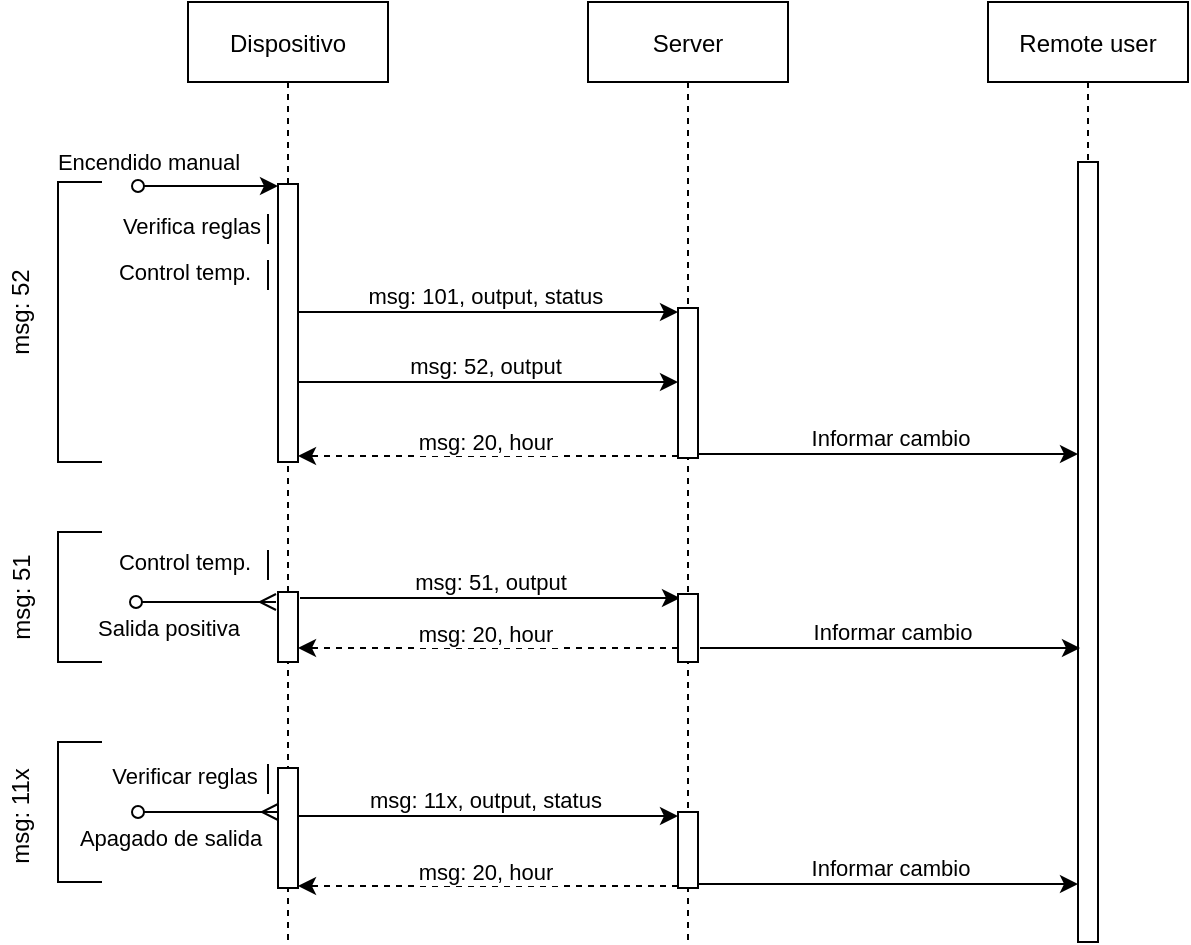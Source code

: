 <mxfile version="13.6.9" type="device"><diagram id="kgpKYQtTHZ0yAKxKKP6v" name="Page-1"><mxGraphModel dx="862" dy="534" grid="1" gridSize="10" guides="1" tooltips="1" connect="1" arrows="1" fold="1" page="1" pageScale="1" pageWidth="850" pageHeight="1100" math="0" shadow="0"><root><mxCell id="0"/><mxCell id="1" parent="0"/><mxCell id="3nuBFxr9cyL0pnOWT2aG-1" value="Dispositivo" style="shape=umlLifeline;perimeter=lifelinePerimeter;container=1;collapsible=0;recursiveResize=0;rounded=0;shadow=0;strokeWidth=1;" parent="1" vertex="1"><mxGeometry x="120" y="80" width="100" height="470" as="geometry"/></mxCell><mxCell id="3nuBFxr9cyL0pnOWT2aG-2" value="" style="points=[];perimeter=orthogonalPerimeter;rounded=0;shadow=0;strokeWidth=1;gradientColor=#FFFFFF;" parent="3nuBFxr9cyL0pnOWT2aG-1" vertex="1"><mxGeometry x="45" y="91" width="10" height="139" as="geometry"/></mxCell><mxCell id="Gy_uU0Vs6qqFBL3VLh8N-54" value="" style="points=[];perimeter=orthogonalPerimeter;rounded=0;shadow=0;strokeWidth=1;" parent="3nuBFxr9cyL0pnOWT2aG-1" vertex="1"><mxGeometry x="45" y="295" width="10" height="35" as="geometry"/></mxCell><mxCell id="3nuBFxr9cyL0pnOWT2aG-5" value="Server" style="shape=umlLifeline;perimeter=lifelinePerimeter;container=1;collapsible=0;recursiveResize=0;rounded=0;shadow=0;strokeWidth=1;" parent="1" vertex="1"><mxGeometry x="320" y="80" width="100" height="470" as="geometry"/></mxCell><mxCell id="3nuBFxr9cyL0pnOWT2aG-6" value="" style="points=[];perimeter=orthogonalPerimeter;rounded=0;shadow=0;strokeWidth=1;" parent="3nuBFxr9cyL0pnOWT2aG-5" vertex="1"><mxGeometry x="45" y="153" width="10" height="75" as="geometry"/></mxCell><mxCell id="vPXkWtDfyZzsZLPDBPbb-1" value="Remote user" style="shape=umlLifeline;perimeter=lifelinePerimeter;container=1;collapsible=0;recursiveResize=0;rounded=0;shadow=0;strokeWidth=1;" parent="1" vertex="1"><mxGeometry x="520" y="80" width="100" height="470" as="geometry"/></mxCell><mxCell id="vPXkWtDfyZzsZLPDBPbb-35" value="" style="points=[];perimeter=orthogonalPerimeter;rounded=0;shadow=0;strokeWidth=1;" parent="vPXkWtDfyZzsZLPDBPbb-1" vertex="1"><mxGeometry x="45" y="80" width="10" height="390" as="geometry"/></mxCell><mxCell id="vPXkWtDfyZzsZLPDBPbb-5" value="" style="endArrow=none;html=1;exitX=-0.056;exitY=0.001;exitDx=0;exitDy=0;exitPerimeter=0;entryX=0.944;entryY=0.251;entryDx=0;entryDy=0;entryPerimeter=0;startArrow=classic;startFill=1;endFill=0;" parent="1" edge="1"><mxGeometry width="50" height="50" relative="1" as="geometry"><mxPoint x="365.0" y="235.0" as="sourcePoint"/><mxPoint x="175.0" y="235.0" as="targetPoint"/><Array as="points"/></mxGeometry></mxCell><mxCell id="vPXkWtDfyZzsZLPDBPbb-7" value="msg: 101, output, status&amp;nbsp;" style="edgeLabel;html=1;align=center;verticalAlign=middle;resizable=0;points=[];" parent="vPXkWtDfyZzsZLPDBPbb-5" vertex="1" connectable="0"><mxGeometry x="-0.158" y="-1" relative="1" as="geometry"><mxPoint x="-15" y="-7" as="offset"/></mxGeometry></mxCell><mxCell id="vPXkWtDfyZzsZLPDBPbb-37" value="" style="endArrow=none;html=1;exitX=-0.056;exitY=0.001;exitDx=0;exitDy=0;exitPerimeter=0;entryX=0.944;entryY=0.251;entryDx=0;entryDy=0;entryPerimeter=0;endFill=0;startArrow=classic;startFill=1;" parent="1" edge="1"><mxGeometry width="50" height="50" relative="1" as="geometry"><mxPoint x="565" y="306.0" as="sourcePoint"/><mxPoint x="375" y="306.0" as="targetPoint"/><Array as="points"/></mxGeometry></mxCell><mxCell id="Gy_uU0Vs6qqFBL3VLh8N-7" value="Informar cambio" style="edgeLabel;html=1;align=center;verticalAlign=middle;resizable=0;points=[];" parent="vPXkWtDfyZzsZLPDBPbb-37" vertex="1" connectable="0"><mxGeometry x="0.392" y="-1" relative="1" as="geometry"><mxPoint x="37.33" y="-7" as="offset"/></mxGeometry></mxCell><mxCell id="vPXkWtDfyZzsZLPDBPbb-45" value="" style="endArrow=classic;html=1;startArrow=oval;startFill=0;" parent="1" edge="1"><mxGeometry width="50" height="50" relative="1" as="geometry"><mxPoint x="95" y="172" as="sourcePoint"/><mxPoint x="165" y="172" as="targetPoint"/></mxGeometry></mxCell><mxCell id="vPXkWtDfyZzsZLPDBPbb-46" value="Encendido manual" style="edgeLabel;html=1;align=center;verticalAlign=middle;resizable=0;points=[];" parent="vPXkWtDfyZzsZLPDBPbb-45" vertex="1" connectable="0"><mxGeometry x="-0.2" y="-2" relative="1" as="geometry"><mxPoint x="-23" y="-14" as="offset"/></mxGeometry></mxCell><mxCell id="Gy_uU0Vs6qqFBL3VLh8N-3" value="" style="endArrow=none;html=1;" parent="1" edge="1"><mxGeometry width="50" height="50" relative="1" as="geometry"><mxPoint x="160" y="201" as="sourcePoint"/><mxPoint x="160" y="186" as="targetPoint"/></mxGeometry></mxCell><mxCell id="Gy_uU0Vs6qqFBL3VLh8N-4" value="&lt;font style=&quot;font-size: 11px&quot;&gt;Verifica reglas&lt;/font&gt;" style="text;html=1;strokeColor=none;fillColor=none;align=center;verticalAlign=middle;whiteSpace=wrap;rounded=0;" parent="1" vertex="1"><mxGeometry x="77" y="182" width="90" height="20" as="geometry"/></mxCell><mxCell id="Gy_uU0Vs6qqFBL3VLh8N-5" value="" style="endArrow=ERmany;html=1;startArrow=oval;startFill=0;endFill=0;" parent="1" edge="1"><mxGeometry width="50" height="50" relative="1" as="geometry"><mxPoint x="94" y="380" as="sourcePoint"/><mxPoint x="164.0" y="380" as="targetPoint"/></mxGeometry></mxCell><mxCell id="Gy_uU0Vs6qqFBL3VLh8N-6" value="Salida positiva" style="edgeLabel;html=1;align=center;verticalAlign=middle;resizable=0;points=[];" parent="Gy_uU0Vs6qqFBL3VLh8N-5" vertex="1" connectable="0"><mxGeometry x="-0.2" y="-2" relative="1" as="geometry"><mxPoint x="-11.91" y="11" as="offset"/></mxGeometry></mxCell><mxCell id="Gy_uU0Vs6qqFBL3VLh8N-8" value="" style="endArrow=classic;html=1;exitX=-0.056;exitY=0.001;exitDx=0;exitDy=0;exitPerimeter=0;entryX=0.944;entryY=0.251;entryDx=0;entryDy=0;entryPerimeter=0;startArrow=none;startFill=0;endFill=1;dashed=1;" parent="1" edge="1"><mxGeometry width="50" height="50" relative="1" as="geometry"><mxPoint x="365" y="307.0" as="sourcePoint"/><mxPoint x="175.0" y="307.0" as="targetPoint"/><Array as="points"/></mxGeometry></mxCell><mxCell id="Gy_uU0Vs6qqFBL3VLh8N-9" value="msg: 20, hour&amp;nbsp;" style="edgeLabel;html=1;align=center;verticalAlign=middle;resizable=0;points=[];" parent="Gy_uU0Vs6qqFBL3VLh8N-8" vertex="1" connectable="0"><mxGeometry x="-0.158" y="-1" relative="1" as="geometry"><mxPoint x="-15" y="-6" as="offset"/></mxGeometry></mxCell><mxCell id="Gy_uU0Vs6qqFBL3VLh8N-10" value="" style="shape=image;html=1;verticalAlign=top;verticalLabelPosition=bottom;labelBackgroundColor=#ffffff;imageAspect=0;aspect=fixed;image=https://cdn1.iconfinder.com/data/icons/feather-2/24/check-128.png" parent="1" vertex="1"><mxGeometry x="64" y="184" width="18" height="18" as="geometry"/></mxCell><mxCell id="Gy_uU0Vs6qqFBL3VLh8N-42" value="" style="endArrow=none;html=1;exitX=-0.056;exitY=0.001;exitDx=0;exitDy=0;exitPerimeter=0;entryX=0.944;entryY=0.251;entryDx=0;entryDy=0;entryPerimeter=0;startArrow=classic;startFill=1;endFill=0;" parent="1" edge="1"><mxGeometry width="50" height="50" relative="1" as="geometry"><mxPoint x="365" y="270.0" as="sourcePoint"/><mxPoint x="175" y="270.0" as="targetPoint"/><Array as="points"/></mxGeometry></mxCell><mxCell id="Gy_uU0Vs6qqFBL3VLh8N-43" value="msg: 52, output&amp;nbsp;" style="edgeLabel;html=1;align=center;verticalAlign=middle;resizable=0;points=[];" parent="Gy_uU0Vs6qqFBL3VLh8N-42" vertex="1" connectable="0"><mxGeometry x="-0.158" y="-1" relative="1" as="geometry"><mxPoint x="-15" y="-7" as="offset"/></mxGeometry></mxCell><mxCell id="Gy_uU0Vs6qqFBL3VLh8N-44" value="" style="endArrow=none;html=1;" parent="1" edge="1"><mxGeometry width="50" height="50" relative="1" as="geometry"><mxPoint x="160" y="224" as="sourcePoint"/><mxPoint x="160" y="209" as="targetPoint"/></mxGeometry></mxCell><mxCell id="Gy_uU0Vs6qqFBL3VLh8N-45" value="&lt;font style=&quot;font-size: 11px&quot;&gt;Control temp.&lt;/font&gt;" style="text;html=1;strokeColor=none;fillColor=none;align=center;verticalAlign=middle;whiteSpace=wrap;rounded=0;" parent="1" vertex="1"><mxGeometry x="70" y="205" width="97" height="20" as="geometry"/></mxCell><mxCell id="Gy_uU0Vs6qqFBL3VLh8N-46" value="" style="shape=image;html=1;verticalAlign=top;verticalLabelPosition=bottom;labelBackgroundColor=#ffffff;imageAspect=0;aspect=fixed;image=https://cdn1.iconfinder.com/data/icons/feather-2/24/check-128.png" parent="1" vertex="1"><mxGeometry x="64" y="352" width="18" height="18" as="geometry"/></mxCell><mxCell id="Gy_uU0Vs6qqFBL3VLh8N-47" value="" style="shape=image;html=1;verticalAlign=top;verticalLabelPosition=bottom;labelBackgroundColor=#ffffff;imageAspect=0;aspect=fixed;image=https://cdn4.iconfinder.com/data/icons/core-ui-outlined/32/outlined_close-128.png" parent="1" vertex="1"><mxGeometry x="64" y="207" width="18" height="18" as="geometry"/></mxCell><mxCell id="Gy_uU0Vs6qqFBL3VLh8N-48" value="" style="endArrow=none;html=1;" parent="1" edge="1"><mxGeometry width="50" height="50" relative="1" as="geometry"><mxPoint x="160" y="369" as="sourcePoint"/><mxPoint x="160" y="354" as="targetPoint"/></mxGeometry></mxCell><mxCell id="Gy_uU0Vs6qqFBL3VLh8N-49" value="&lt;font style=&quot;font-size: 11px&quot;&gt;Control temp.&lt;/font&gt;" style="text;html=1;strokeColor=none;fillColor=none;align=center;verticalAlign=middle;whiteSpace=wrap;rounded=0;" parent="1" vertex="1"><mxGeometry x="70" y="350" width="97" height="20" as="geometry"/></mxCell><mxCell id="Gy_uU0Vs6qqFBL3VLh8N-52" value="" style="endArrow=none;html=1;exitX=-0.056;exitY=0.001;exitDx=0;exitDy=0;exitPerimeter=0;entryX=0.944;entryY=0.251;entryDx=0;entryDy=0;entryPerimeter=0;startArrow=classic;startFill=1;endFill=0;" parent="1" edge="1"><mxGeometry width="50" height="50" relative="1" as="geometry"><mxPoint x="366" y="378.0" as="sourcePoint"/><mxPoint x="176" y="378.0" as="targetPoint"/><Array as="points"/></mxGeometry></mxCell><mxCell id="Gy_uU0Vs6qqFBL3VLh8N-53" value="msg: 51, output" style="edgeLabel;html=1;align=center;verticalAlign=middle;resizable=0;points=[];" parent="Gy_uU0Vs6qqFBL3VLh8N-52" vertex="1" connectable="0"><mxGeometry x="-0.158" y="-1" relative="1" as="geometry"><mxPoint x="-15" y="-7" as="offset"/></mxGeometry></mxCell><mxCell id="Gy_uU0Vs6qqFBL3VLh8N-55" value="" style="points=[];perimeter=orthogonalPerimeter;rounded=0;shadow=0;strokeWidth=1;" parent="1" vertex="1"><mxGeometry x="365" y="376" width="10" height="34" as="geometry"/></mxCell><mxCell id="Gy_uU0Vs6qqFBL3VLh8N-56" value="" style="endArrow=classic;html=1;exitX=-0.056;exitY=0.001;exitDx=0;exitDy=0;exitPerimeter=0;entryX=0.944;entryY=0.251;entryDx=0;entryDy=0;entryPerimeter=0;startArrow=none;startFill=0;endFill=1;dashed=1;" parent="1" edge="1"><mxGeometry width="50" height="50" relative="1" as="geometry"><mxPoint x="365" y="403.0" as="sourcePoint"/><mxPoint x="175" y="403.0" as="targetPoint"/><Array as="points"/></mxGeometry></mxCell><mxCell id="Gy_uU0Vs6qqFBL3VLh8N-57" value="msg: 20, hour&amp;nbsp;" style="edgeLabel;html=1;align=center;verticalAlign=middle;resizable=0;points=[];" parent="Gy_uU0Vs6qqFBL3VLh8N-56" vertex="1" connectable="0"><mxGeometry x="-0.158" y="-1" relative="1" as="geometry"><mxPoint x="-15" y="-6" as="offset"/></mxGeometry></mxCell><mxCell id="Gy_uU0Vs6qqFBL3VLh8N-58" value="" style="endArrow=none;html=1;exitX=-0.056;exitY=0.001;exitDx=0;exitDy=0;exitPerimeter=0;entryX=0.944;entryY=0.251;entryDx=0;entryDy=0;entryPerimeter=0;endFill=0;startArrow=classic;startFill=1;" parent="1" edge="1"><mxGeometry width="50" height="50" relative="1" as="geometry"><mxPoint x="566" y="403.0" as="sourcePoint"/><mxPoint x="376" y="403.0" as="targetPoint"/><Array as="points"/></mxGeometry></mxCell><mxCell id="Gy_uU0Vs6qqFBL3VLh8N-59" value="Informar cambio" style="edgeLabel;html=1;align=center;verticalAlign=middle;resizable=0;points=[];" parent="Gy_uU0Vs6qqFBL3VLh8N-58" vertex="1" connectable="0"><mxGeometry x="0.392" y="-1" relative="1" as="geometry"><mxPoint x="37.33" y="-7" as="offset"/></mxGeometry></mxCell><mxCell id="Gy_uU0Vs6qqFBL3VLh8N-78" value="" style="points=[];perimeter=orthogonalPerimeter;rounded=0;shadow=0;strokeWidth=1;gradientColor=#FFFFFF;" parent="1" vertex="1"><mxGeometry x="165" y="463" width="10" height="60" as="geometry"/></mxCell><mxCell id="Gy_uU0Vs6qqFBL3VLh8N-79" value="" style="points=[];perimeter=orthogonalPerimeter;rounded=0;shadow=0;strokeWidth=1;" parent="1" vertex="1"><mxGeometry x="365" y="485" width="10" height="38" as="geometry"/></mxCell><mxCell id="Gy_uU0Vs6qqFBL3VLh8N-80" value="" style="endArrow=none;html=1;exitX=-0.056;exitY=0.001;exitDx=0;exitDy=0;exitPerimeter=0;entryX=0.944;entryY=0.251;entryDx=0;entryDy=0;entryPerimeter=0;startArrow=classic;startFill=1;endFill=0;" parent="1" edge="1"><mxGeometry width="50" height="50" relative="1" as="geometry"><mxPoint x="365" y="487.0" as="sourcePoint"/><mxPoint x="175" y="487.0" as="targetPoint"/><Array as="points"/></mxGeometry></mxCell><mxCell id="Gy_uU0Vs6qqFBL3VLh8N-81" value="msg: 11x, output, status&amp;nbsp;" style="edgeLabel;html=1;align=center;verticalAlign=middle;resizable=0;points=[];" parent="Gy_uU0Vs6qqFBL3VLh8N-80" vertex="1" connectable="0"><mxGeometry x="-0.158" y="-1" relative="1" as="geometry"><mxPoint x="-15" y="-7" as="offset"/></mxGeometry></mxCell><mxCell id="Gy_uU0Vs6qqFBL3VLh8N-82" value="" style="endArrow=none;html=1;exitX=-0.056;exitY=0.001;exitDx=0;exitDy=0;exitPerimeter=0;entryX=0.944;entryY=0.251;entryDx=0;entryDy=0;entryPerimeter=0;endFill=0;startArrow=classic;startFill=1;" parent="1" edge="1"><mxGeometry width="50" height="50" relative="1" as="geometry"><mxPoint x="565" y="521" as="sourcePoint"/><mxPoint x="375" y="521" as="targetPoint"/><Array as="points"/></mxGeometry></mxCell><mxCell id="Gy_uU0Vs6qqFBL3VLh8N-83" value="Informar cambio" style="edgeLabel;html=1;align=center;verticalAlign=middle;resizable=0;points=[];" parent="Gy_uU0Vs6qqFBL3VLh8N-82" vertex="1" connectable="0"><mxGeometry x="0.392" y="-1" relative="1" as="geometry"><mxPoint x="37.33" y="-7" as="offset"/></mxGeometry></mxCell><mxCell id="Gy_uU0Vs6qqFBL3VLh8N-88" value="" style="endArrow=classic;html=1;exitX=-0.056;exitY=0.001;exitDx=0;exitDy=0;exitPerimeter=0;entryX=0.944;entryY=0.251;entryDx=0;entryDy=0;entryPerimeter=0;startArrow=none;startFill=0;endFill=1;dashed=1;" parent="1" edge="1"><mxGeometry width="50" height="50" relative="1" as="geometry"><mxPoint x="365" y="522.0" as="sourcePoint"/><mxPoint x="175" y="522.0" as="targetPoint"/><Array as="points"/></mxGeometry></mxCell><mxCell id="Gy_uU0Vs6qqFBL3VLh8N-89" value="msg: 20, hour&amp;nbsp;" style="edgeLabel;html=1;align=center;verticalAlign=middle;resizable=0;points=[];" parent="Gy_uU0Vs6qqFBL3VLh8N-88" vertex="1" connectable="0"><mxGeometry x="-0.158" y="-1" relative="1" as="geometry"><mxPoint x="-15" y="-6" as="offset"/></mxGeometry></mxCell><mxCell id="Gy_uU0Vs6qqFBL3VLh8N-93" value="" style="endArrow=none;html=1;" parent="1" edge="1"><mxGeometry width="50" height="50" relative="1" as="geometry"><mxPoint x="160" y="476" as="sourcePoint"/><mxPoint x="160" y="461" as="targetPoint"/></mxGeometry></mxCell><mxCell id="Gy_uU0Vs6qqFBL3VLh8N-94" value="&lt;font style=&quot;font-size: 11px&quot;&gt;Verificar reglas&lt;/font&gt;" style="text;html=1;strokeColor=none;fillColor=none;align=center;verticalAlign=middle;whiteSpace=wrap;rounded=0;" parent="1" vertex="1"><mxGeometry x="70" y="457" width="97" height="20" as="geometry"/></mxCell><mxCell id="Gy_uU0Vs6qqFBL3VLh8N-95" value="" style="shape=image;html=1;verticalAlign=top;verticalLabelPosition=bottom;labelBackgroundColor=#ffffff;imageAspect=0;aspect=fixed;image=https://cdn4.iconfinder.com/data/icons/core-ui-outlined/32/outlined_close-128.png" parent="1" vertex="1"><mxGeometry x="64" y="459" width="18" height="18" as="geometry"/></mxCell><mxCell id="Gy_uU0Vs6qqFBL3VLh8N-96" value="" style="endArrow=ERmany;html=1;startArrow=oval;startFill=0;endFill=0;" parent="1" edge="1"><mxGeometry width="50" height="50" relative="1" as="geometry"><mxPoint x="95" y="485" as="sourcePoint"/><mxPoint x="165" y="485" as="targetPoint"/></mxGeometry></mxCell><mxCell id="Gy_uU0Vs6qqFBL3VLh8N-97" value="Apagado de salida" style="edgeLabel;html=1;align=center;verticalAlign=middle;resizable=0;points=[];" parent="Gy_uU0Vs6qqFBL3VLh8N-96" vertex="1" connectable="0"><mxGeometry x="-0.2" y="-2" relative="1" as="geometry"><mxPoint x="-11.91" y="11" as="offset"/></mxGeometry></mxCell><mxCell id="Gy_uU0Vs6qqFBL3VLh8N-100" value="" style="strokeWidth=1;html=1;shape=mxgraph.flowchart.annotation_1;align=left;pointerEvents=1;" parent="1" vertex="1"><mxGeometry x="55" y="170" width="22" height="140" as="geometry"/></mxCell><mxCell id="Gy_uU0Vs6qqFBL3VLh8N-101" value="" style="strokeWidth=1;html=1;shape=mxgraph.flowchart.annotation_1;align=left;pointerEvents=1;" parent="1" vertex="1"><mxGeometry x="55" y="345" width="22" height="65" as="geometry"/></mxCell><mxCell id="Gy_uU0Vs6qqFBL3VLh8N-102" value="" style="strokeWidth=1;html=1;shape=mxgraph.flowchart.annotation_1;align=left;pointerEvents=1;" parent="1" vertex="1"><mxGeometry x="55" y="450" width="22" height="70" as="geometry"/></mxCell><mxCell id="Gy_uU0Vs6qqFBL3VLh8N-103" value="msg: 11x" style="text;html=1;strokeColor=none;fillColor=none;align=center;verticalAlign=middle;whiteSpace=wrap;rounded=0;rotation=-90;" parent="1" vertex="1"><mxGeometry x="9" y="477" width="55" height="20" as="geometry"/></mxCell><mxCell id="Gy_uU0Vs6qqFBL3VLh8N-104" value="msg: 51" style="text;html=1;strokeColor=none;fillColor=none;align=center;verticalAlign=middle;whiteSpace=wrap;rounded=0;rotation=-90;" parent="1" vertex="1"><mxGeometry x="9" y="367.5" width="55" height="20" as="geometry"/></mxCell><mxCell id="Gy_uU0Vs6qqFBL3VLh8N-105" value="msg: 52" style="text;html=1;strokeColor=none;fillColor=none;align=center;verticalAlign=middle;whiteSpace=wrap;rounded=0;rotation=-90;" parent="1" vertex="1"><mxGeometry x="9" y="225" width="55" height="20" as="geometry"/></mxCell></root></mxGraphModel></diagram></mxfile>